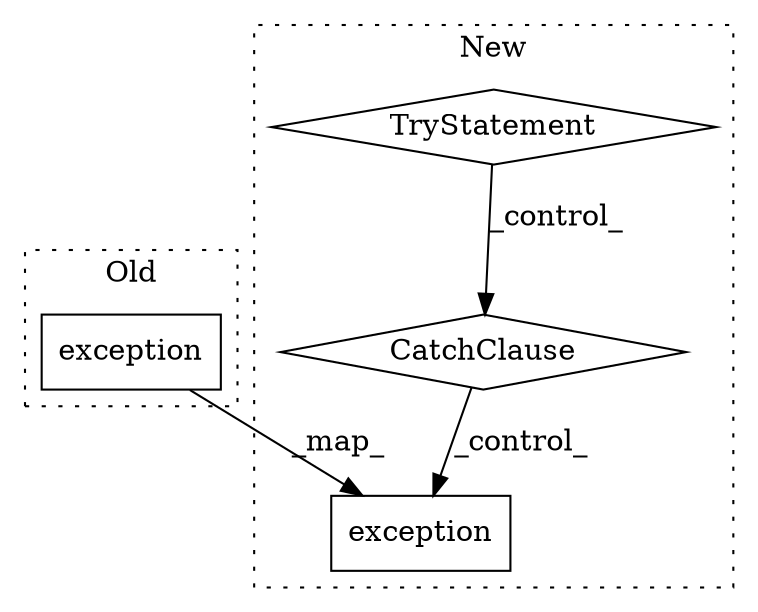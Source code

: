digraph G {
subgraph cluster0 {
1 [label="exception" a="32" s="3493,3516" l="10,1" shape="box"];
label = "Old";
style="dotted";
}
subgraph cluster1 {
2 [label="exception" a="32" s="3198,3221" l="10,1" shape="box"];
3 [label="CatchClause" a="12" s="3076,3098" l="11,2" shape="diamond"];
4 [label="TryStatement" a="54" s="2833" l="4" shape="diamond"];
label = "New";
style="dotted";
}
1 -> 2 [label="_map_"];
3 -> 2 [label="_control_"];
4 -> 3 [label="_control_"];
}